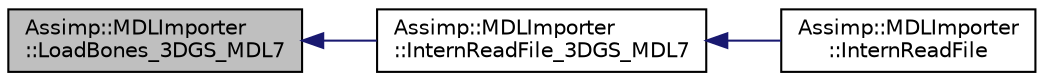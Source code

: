 digraph "Assimp::MDLImporter::LoadBones_3DGS_MDL7"
{
  edge [fontname="Helvetica",fontsize="10",labelfontname="Helvetica",labelfontsize="10"];
  node [fontname="Helvetica",fontsize="10",shape=record];
  rankdir="LR";
  Node1 [label="Assimp::MDLImporter\l::LoadBones_3DGS_MDL7",height=0.2,width=0.4,color="black", fillcolor="grey75", style="filled", fontcolor="black"];
  Node1 -> Node2 [dir="back",color="midnightblue",fontsize="10",style="solid"];
  Node2 [label="Assimp::MDLImporter\l::InternReadFile_3DGS_MDL7",height=0.2,width=0.4,color="black", fillcolor="white", style="filled",URL="$class_assimp_1_1_m_d_l_importer.html#a70b64e8b3295003cb86e7703ed23d9cb"];
  Node2 -> Node3 [dir="back",color="midnightblue",fontsize="10",style="solid"];
  Node3 [label="Assimp::MDLImporter\l::InternReadFile",height=0.2,width=0.4,color="black", fillcolor="white", style="filled",URL="$class_assimp_1_1_m_d_l_importer.html#ab95ee90a0d1724dc4876383a782716e1"];
}
